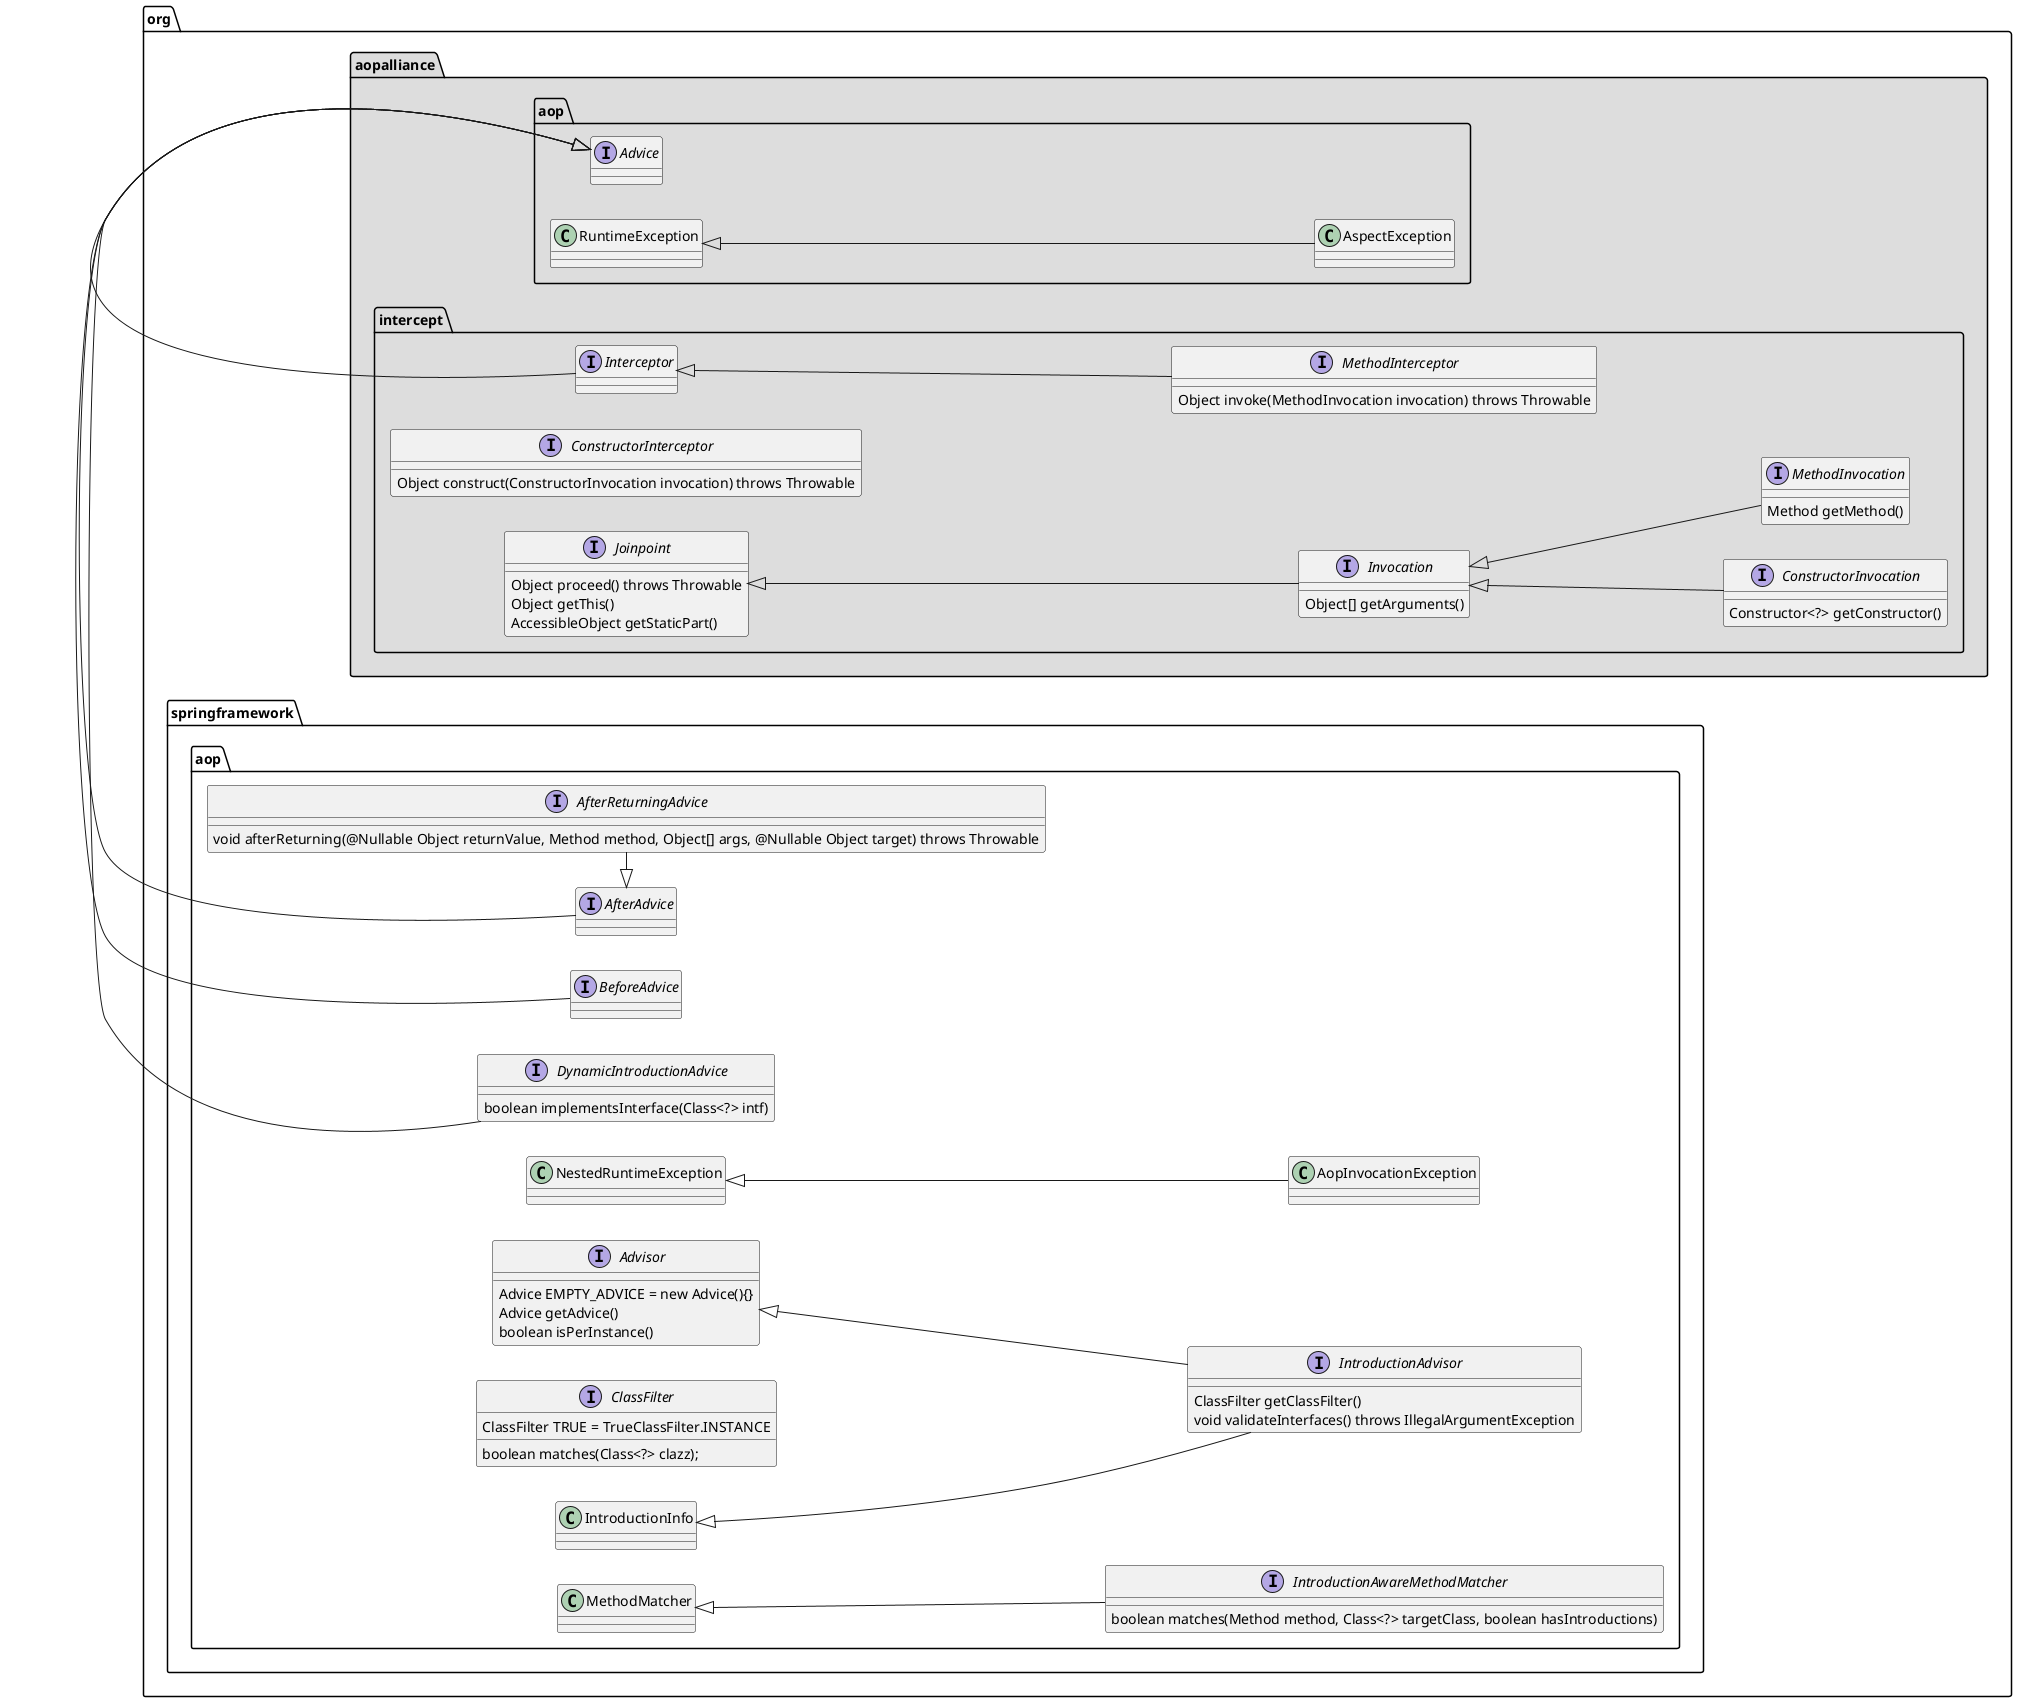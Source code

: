 @startuml

' -----------------------------------------------------
'skinparam defaultTextAlignment center
' -----------------------------------------------------
'top to bottom direction
left to right direction

package "org" {


    package "aopalliance" #DDDDDD {

        package "aop" {

          interface Advice

          class AspectException

          RuntimeException <|-- AspectException

        }

        package "intercept" {

          interface ConstructorInterceptor{
            Object construct(ConstructorInvocation invocation) throws Throwable
          }

          interface ConstructorInvocation {
             Constructor<?> getConstructor()
          }

          Invocation <|-- ConstructorInvocation

          interface Interceptor

          Advice <|- Interceptor

          interface Invocation{
            Object[] getArguments()
          }

          Joinpoint <|-- Invocation

          interface Joinpoint{
            Object proceed() throws Throwable
            Object getThis()
            AccessibleObject getStaticPart()
          }
          interface MethodInterceptor{
            Object invoke(MethodInvocation invocation) throws Throwable
          }

          Interceptor <|-- MethodInterceptor

          interface MethodInvocation{
            Method getMethod()
          }

          Invocation <|-- MethodInvocation
        }
    }

    package "springframework.aop" {
        interface Advisor{
            Advice EMPTY_ADVICE = new Advice(){}
            Advice getAdvice()
            boolean isPerInstance()
        }

        interface AfterAdvice{

        }

        Advice <|- AfterAdvice

        interface AfterReturningAdvice{
            void afterReturning(@Nullable Object returnValue, Method method, Object[] args, @Nullable Object target) throws Throwable
        }

        AfterAdvice <|- AfterReturningAdvice

        class AopInvocationException

        NestedRuntimeException <|-- AopInvocationException


        interface BeforeAdvice

        Advice <|- BeforeAdvice

        interface ClassFilter{
            boolean matches(Class<?> clazz);
        	ClassFilter TRUE = TrueClassFilter.INSTANCE
        }

        interface DynamicIntroductionAdvice{
            boolean implementsInterface(Class<?> intf)
        }

        Advice <|- DynamicIntroductionAdvice

        interface IntroductionAdvisor{
            ClassFilter getClassFilter()
        	void validateInterfaces() throws IllegalArgumentException
        }

        Advisor <|-- IntroductionAdvisor

        IntroductionInfo <|-- IntroductionAdvisor

        interface IntroductionAwareMethodMatcher{
            boolean matches(Method method, Class<?> targetClass, boolean hasIntroductions)
        }

        MethodMatcher <|-- IntroductionAwareMethodMatcher

    }
}
@enduml